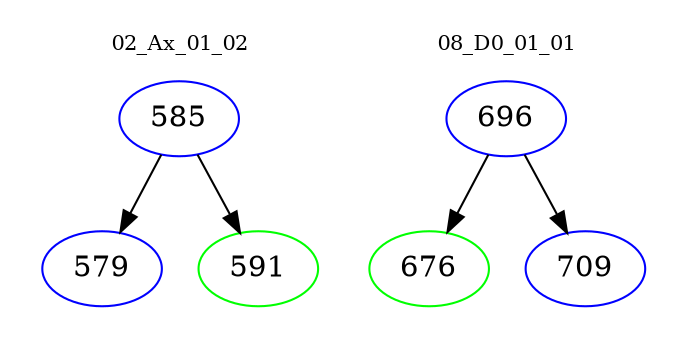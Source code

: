 digraph{
subgraph cluster_0 {
color = white
label = "02_Ax_01_02";
fontsize=10;
T0_585 [label="585", color="blue"]
T0_585 -> T0_579 [color="black"]
T0_579 [label="579", color="blue"]
T0_585 -> T0_591 [color="black"]
T0_591 [label="591", color="green"]
}
subgraph cluster_1 {
color = white
label = "08_D0_01_01";
fontsize=10;
T1_696 [label="696", color="blue"]
T1_696 -> T1_676 [color="black"]
T1_676 [label="676", color="green"]
T1_696 -> T1_709 [color="black"]
T1_709 [label="709", color="blue"]
}
}
